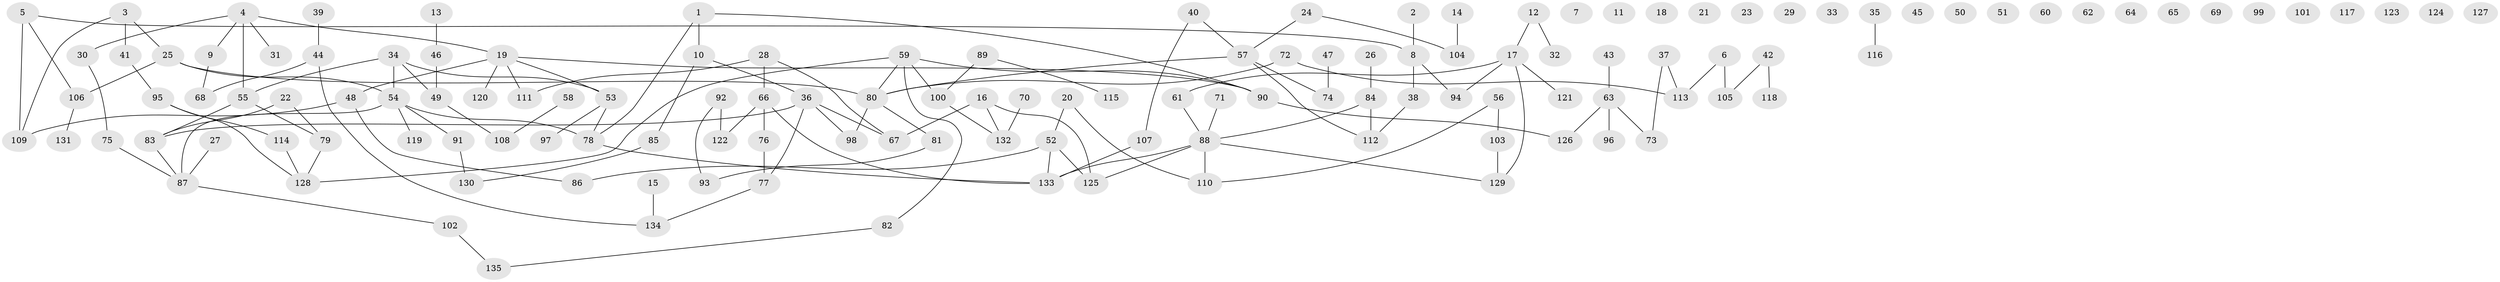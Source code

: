 // Generated by graph-tools (version 1.1) at 2025/00/03/09/25 03:00:52]
// undirected, 135 vertices, 145 edges
graph export_dot {
graph [start="1"]
  node [color=gray90,style=filled];
  1;
  2;
  3;
  4;
  5;
  6;
  7;
  8;
  9;
  10;
  11;
  12;
  13;
  14;
  15;
  16;
  17;
  18;
  19;
  20;
  21;
  22;
  23;
  24;
  25;
  26;
  27;
  28;
  29;
  30;
  31;
  32;
  33;
  34;
  35;
  36;
  37;
  38;
  39;
  40;
  41;
  42;
  43;
  44;
  45;
  46;
  47;
  48;
  49;
  50;
  51;
  52;
  53;
  54;
  55;
  56;
  57;
  58;
  59;
  60;
  61;
  62;
  63;
  64;
  65;
  66;
  67;
  68;
  69;
  70;
  71;
  72;
  73;
  74;
  75;
  76;
  77;
  78;
  79;
  80;
  81;
  82;
  83;
  84;
  85;
  86;
  87;
  88;
  89;
  90;
  91;
  92;
  93;
  94;
  95;
  96;
  97;
  98;
  99;
  100;
  101;
  102;
  103;
  104;
  105;
  106;
  107;
  108;
  109;
  110;
  111;
  112;
  113;
  114;
  115;
  116;
  117;
  118;
  119;
  120;
  121;
  122;
  123;
  124;
  125;
  126;
  127;
  128;
  129;
  130;
  131;
  132;
  133;
  134;
  135;
  1 -- 10;
  1 -- 78;
  1 -- 90;
  2 -- 8;
  3 -- 25;
  3 -- 41;
  3 -- 109;
  4 -- 9;
  4 -- 19;
  4 -- 30;
  4 -- 31;
  4 -- 55;
  5 -- 8;
  5 -- 106;
  5 -- 109;
  6 -- 105;
  6 -- 113;
  8 -- 38;
  8 -- 94;
  9 -- 68;
  10 -- 36;
  10 -- 85;
  12 -- 17;
  12 -- 32;
  13 -- 46;
  14 -- 104;
  15 -- 134;
  16 -- 67;
  16 -- 125;
  16 -- 132;
  17 -- 61;
  17 -- 94;
  17 -- 121;
  17 -- 129;
  19 -- 48;
  19 -- 53;
  19 -- 90;
  19 -- 111;
  19 -- 120;
  20 -- 52;
  20 -- 110;
  22 -- 79;
  22 -- 83;
  24 -- 57;
  24 -- 104;
  25 -- 54;
  25 -- 80;
  25 -- 106;
  26 -- 84;
  27 -- 87;
  28 -- 66;
  28 -- 67;
  28 -- 111;
  30 -- 75;
  34 -- 49;
  34 -- 53;
  34 -- 54;
  34 -- 55;
  35 -- 116;
  36 -- 67;
  36 -- 77;
  36 -- 83;
  36 -- 98;
  37 -- 73;
  37 -- 113;
  38 -- 112;
  39 -- 44;
  40 -- 57;
  40 -- 107;
  41 -- 95;
  42 -- 105;
  42 -- 118;
  43 -- 63;
  44 -- 68;
  44 -- 134;
  46 -- 49;
  47 -- 74;
  48 -- 86;
  48 -- 109;
  49 -- 108;
  52 -- 86;
  52 -- 125;
  52 -- 133;
  53 -- 78;
  53 -- 97;
  54 -- 78;
  54 -- 87;
  54 -- 91;
  54 -- 119;
  55 -- 79;
  55 -- 83;
  56 -- 103;
  56 -- 110;
  57 -- 74;
  57 -- 80;
  57 -- 112;
  58 -- 108;
  59 -- 80;
  59 -- 82;
  59 -- 90;
  59 -- 100;
  59 -- 128;
  61 -- 88;
  63 -- 73;
  63 -- 96;
  63 -- 126;
  66 -- 76;
  66 -- 122;
  66 -- 133;
  70 -- 132;
  71 -- 88;
  72 -- 80;
  72 -- 113;
  75 -- 87;
  76 -- 77;
  77 -- 134;
  78 -- 133;
  79 -- 128;
  80 -- 81;
  80 -- 98;
  81 -- 93;
  82 -- 135;
  83 -- 87;
  84 -- 88;
  84 -- 112;
  85 -- 130;
  87 -- 102;
  88 -- 110;
  88 -- 125;
  88 -- 129;
  88 -- 133;
  89 -- 100;
  89 -- 115;
  90 -- 126;
  91 -- 130;
  92 -- 93;
  92 -- 122;
  95 -- 114;
  95 -- 128;
  100 -- 132;
  102 -- 135;
  103 -- 129;
  106 -- 131;
  107 -- 133;
  114 -- 128;
}
